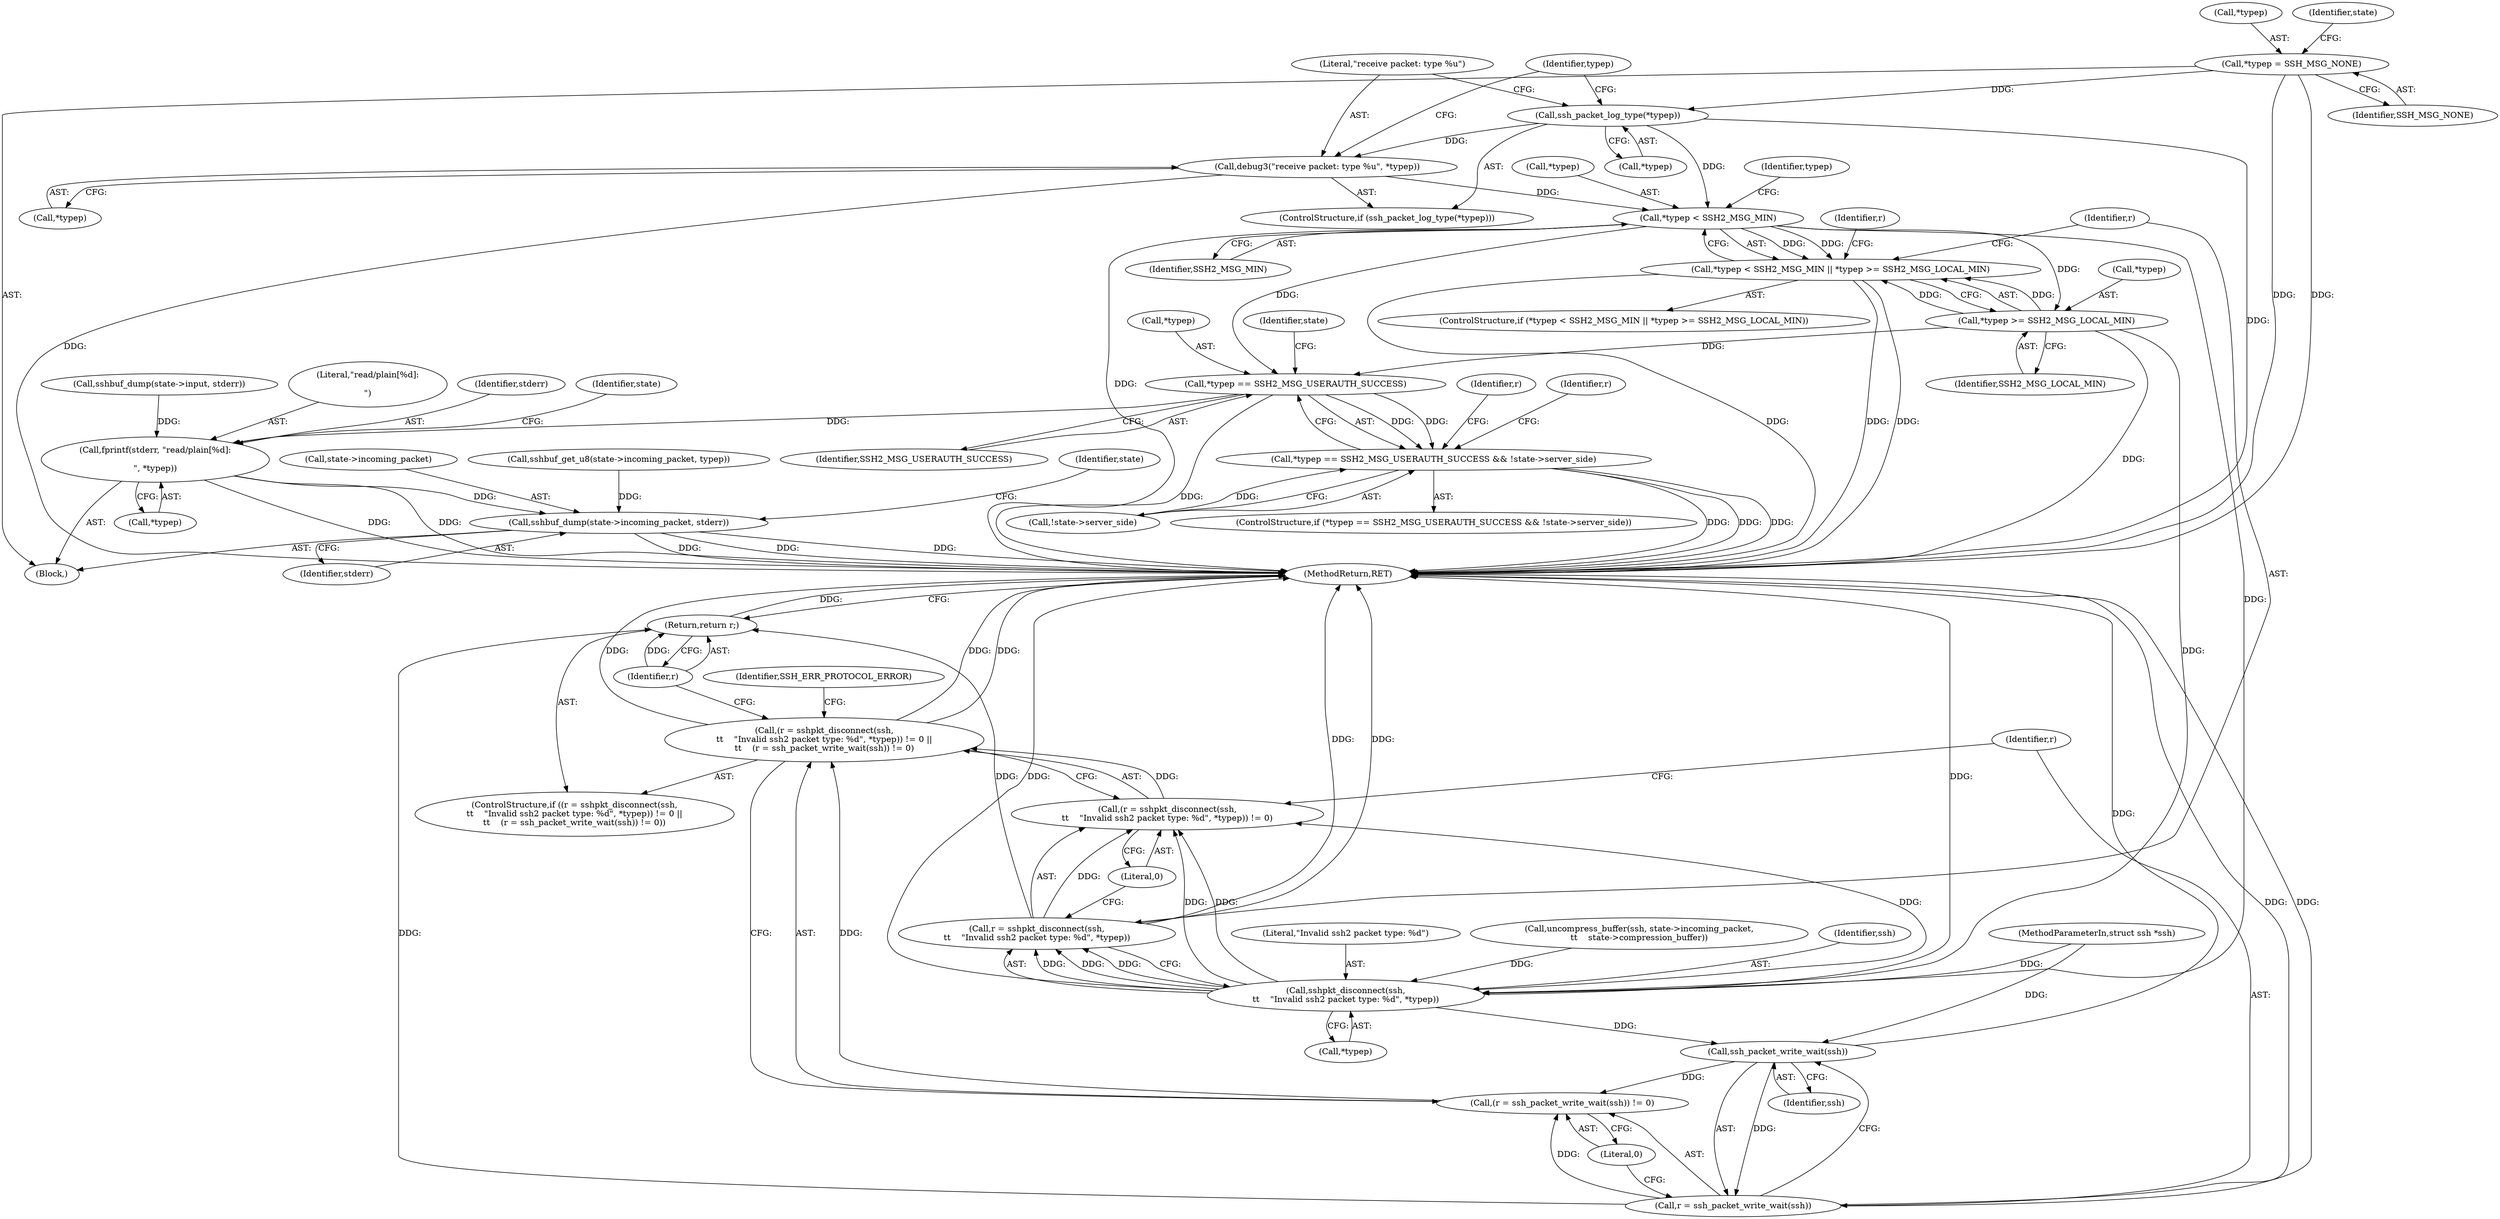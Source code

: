digraph "0_mindrot_28652bca29046f62c7045e933e6b931de1d16737_0@pointer" {
"1000151" [label="(Call,*typep = SSH_MSG_NONE)"];
"1000904" [label="(Call,ssh_packet_log_type(*typep))"];
"1000907" [label="(Call,debug3(\"receive packet: type %u\", *typep))"];
"1000913" [label="(Call,*typep < SSH2_MSG_MIN)"];
"1000912" [label="(Call,*typep < SSH2_MSG_MIN || *typep >= SSH2_MSG_LOCAL_MIN)"];
"1000917" [label="(Call,*typep >= SSH2_MSG_LOCAL_MIN)"];
"1000927" [label="(Call,sshpkt_disconnect(ssh,\n\t\t    \"Invalid ssh2 packet type: %d\", *typep))"];
"1000924" [label="(Call,(r = sshpkt_disconnect(ssh,\n\t\t    \"Invalid ssh2 packet type: %d\", *typep)) != 0)"];
"1000923" [label="(Call,(r = sshpkt_disconnect(ssh,\n\t\t    \"Invalid ssh2 packet type: %d\", *typep)) != 0 ||\n\t\t    (r = ssh_packet_write_wait(ssh)) != 0)"];
"1000925" [label="(Call,r = sshpkt_disconnect(ssh,\n\t\t    \"Invalid ssh2 packet type: %d\", *typep))"];
"1000939" [label="(Return,return r;)"];
"1000936" [label="(Call,ssh_packet_write_wait(ssh))"];
"1000933" [label="(Call,(r = ssh_packet_write_wait(ssh)) != 0)"];
"1000934" [label="(Call,r = ssh_packet_write_wait(ssh))"];
"1000949" [label="(Call,*typep == SSH2_MSG_USERAUTH_SUCCESS)"];
"1000948" [label="(Call,*typep == SSH2_MSG_USERAUTH_SUCCESS && !state->server_side)"];
"1000965" [label="(Call,fprintf(stderr, \"read/plain[%d]:\r\n\", *typep))"];
"1000970" [label="(Call,sshbuf_dump(state->incoming_packet, stderr))"];
"1000914" [label="(Call,*typep)"];
"1000953" [label="(Call,!state->server_side)"];
"1000915" [label="(Identifier,typep)"];
"1000912" [label="(Call,*typep < SSH2_MSG_MIN || *typep >= SSH2_MSG_LOCAL_MIN)"];
"1000933" [label="(Call,(r = ssh_packet_write_wait(ssh)) != 0)"];
"1000972" [label="(Identifier,state)"];
"1000948" [label="(Call,*typep == SSH2_MSG_USERAUTH_SUCCESS && !state->server_side)"];
"1000937" [label="(Identifier,ssh)"];
"1000949" [label="(Call,*typep == SSH2_MSG_USERAUTH_SUCCESS)"];
"1000934" [label="(Call,r = ssh_packet_write_wait(ssh))"];
"1000952" [label="(Identifier,SSH2_MSG_USERAUTH_SUCCESS)"];
"1000913" [label="(Call,*typep < SSH2_MSG_MIN)"];
"1000919" [label="(Identifier,typep)"];
"1000971" [label="(Call,state->incoming_packet)"];
"1000920" [label="(Identifier,SSH2_MSG_LOCAL_MIN)"];
"1000152" [label="(Call,*typep)"];
"1000118" [label="(Block,)"];
"1000938" [label="(Literal,0)"];
"1000932" [label="(Literal,0)"];
"1000924" [label="(Call,(r = sshpkt_disconnect(ssh,\n\t\t    \"Invalid ssh2 packet type: %d\", *typep)) != 0)"];
"1000955" [label="(Identifier,state)"];
"1000965" [label="(Call,fprintf(stderr, \"read/plain[%d]:\r\n\", *typep))"];
"1000926" [label="(Identifier,r)"];
"1000925" [label="(Call,r = sshpkt_disconnect(ssh,\n\t\t    \"Invalid ssh2 packet type: %d\", *typep))"];
"1000929" [label="(Literal,\"Invalid ssh2 packet type: %d\")"];
"1000520" [label="(Call,sshbuf_dump(state->input, stderr))"];
"1000907" [label="(Call,debug3(\"receive packet: type %u\", *typep))"];
"1000939" [label="(Return,return r;)"];
"1000154" [label="(Identifier,SSH_MSG_NONE)"];
"1000967" [label="(Literal,\"read/plain[%d]:\r\n\")"];
"1000916" [label="(Identifier,SSH2_MSG_MIN)"];
"1000151" [label="(Call,*typep = SSH_MSG_NONE)"];
"1000904" [label="(Call,ssh_packet_log_type(*typep))"];
"1000917" [label="(Call,*typep >= SSH2_MSG_LOCAL_MIN)"];
"1000918" [label="(Call,*typep)"];
"1000908" [label="(Literal,\"receive packet: type %u\")"];
"1000858" [label="(Call,uncompress_buffer(ssh, state->incoming_packet,\n\t\t    state->compression_buffer))"];
"1000966" [label="(Identifier,stderr)"];
"1000909" [label="(Call,*typep)"];
"1000928" [label="(Identifier,ssh)"];
"1000947" [label="(ControlStructure,if (*typep == SSH2_MSG_USERAUTH_SUCCESS && !state->server_side))"];
"1000963" [label="(Identifier,r)"];
"1000896" [label="(Call,sshbuf_get_u8(state->incoming_packet, typep))"];
"1000927" [label="(Call,sshpkt_disconnect(ssh,\n\t\t    \"Invalid ssh2 packet type: %d\", *typep))"];
"1000977" [label="(Identifier,state)"];
"1000115" [label="(MethodParameterIn,struct ssh *ssh)"];
"1000905" [label="(Call,*typep)"];
"1001000" [label="(MethodReturn,RET)"];
"1000968" [label="(Call,*typep)"];
"1000950" [label="(Call,*typep)"];
"1000958" [label="(Identifier,r)"];
"1000930" [label="(Call,*typep)"];
"1000157" [label="(Identifier,state)"];
"1000935" [label="(Identifier,r)"];
"1000911" [label="(ControlStructure,if (*typep < SSH2_MSG_MIN || *typep >= SSH2_MSG_LOCAL_MIN))"];
"1000940" [label="(Identifier,r)"];
"1000922" [label="(ControlStructure,if ((r = sshpkt_disconnect(ssh,\n\t\t    \"Invalid ssh2 packet type: %d\", *typep)) != 0 ||\n\t\t    (r = ssh_packet_write_wait(ssh)) != 0))"];
"1000942" [label="(Identifier,SSH_ERR_PROTOCOL_ERROR)"];
"1000970" [label="(Call,sshbuf_dump(state->incoming_packet, stderr))"];
"1000923" [label="(Call,(r = sshpkt_disconnect(ssh,\n\t\t    \"Invalid ssh2 packet type: %d\", *typep)) != 0 ||\n\t\t    (r = ssh_packet_write_wait(ssh)) != 0)"];
"1000945" [label="(Identifier,r)"];
"1000936" [label="(Call,ssh_packet_write_wait(ssh))"];
"1000903" [label="(ControlStructure,if (ssh_packet_log_type(*typep)))"];
"1000974" [label="(Identifier,stderr)"];
"1000151" -> "1000118"  [label="AST: "];
"1000151" -> "1000154"  [label="CFG: "];
"1000152" -> "1000151"  [label="AST: "];
"1000154" -> "1000151"  [label="AST: "];
"1000157" -> "1000151"  [label="CFG: "];
"1000151" -> "1001000"  [label="DDG: "];
"1000151" -> "1001000"  [label="DDG: "];
"1000151" -> "1000904"  [label="DDG: "];
"1000904" -> "1000903"  [label="AST: "];
"1000904" -> "1000905"  [label="CFG: "];
"1000905" -> "1000904"  [label="AST: "];
"1000908" -> "1000904"  [label="CFG: "];
"1000915" -> "1000904"  [label="CFG: "];
"1000904" -> "1001000"  [label="DDG: "];
"1000904" -> "1000907"  [label="DDG: "];
"1000904" -> "1000913"  [label="DDG: "];
"1000907" -> "1000903"  [label="AST: "];
"1000907" -> "1000909"  [label="CFG: "];
"1000908" -> "1000907"  [label="AST: "];
"1000909" -> "1000907"  [label="AST: "];
"1000915" -> "1000907"  [label="CFG: "];
"1000907" -> "1001000"  [label="DDG: "];
"1000907" -> "1000913"  [label="DDG: "];
"1000913" -> "1000912"  [label="AST: "];
"1000913" -> "1000916"  [label="CFG: "];
"1000914" -> "1000913"  [label="AST: "];
"1000916" -> "1000913"  [label="AST: "];
"1000919" -> "1000913"  [label="CFG: "];
"1000912" -> "1000913"  [label="CFG: "];
"1000913" -> "1001000"  [label="DDG: "];
"1000913" -> "1000912"  [label="DDG: "];
"1000913" -> "1000912"  [label="DDG: "];
"1000913" -> "1000917"  [label="DDG: "];
"1000913" -> "1000927"  [label="DDG: "];
"1000913" -> "1000949"  [label="DDG: "];
"1000912" -> "1000911"  [label="AST: "];
"1000912" -> "1000917"  [label="CFG: "];
"1000917" -> "1000912"  [label="AST: "];
"1000926" -> "1000912"  [label="CFG: "];
"1000945" -> "1000912"  [label="CFG: "];
"1000912" -> "1001000"  [label="DDG: "];
"1000912" -> "1001000"  [label="DDG: "];
"1000912" -> "1001000"  [label="DDG: "];
"1000917" -> "1000912"  [label="DDG: "];
"1000917" -> "1000912"  [label="DDG: "];
"1000917" -> "1000920"  [label="CFG: "];
"1000918" -> "1000917"  [label="AST: "];
"1000920" -> "1000917"  [label="AST: "];
"1000917" -> "1001000"  [label="DDG: "];
"1000917" -> "1000927"  [label="DDG: "];
"1000917" -> "1000949"  [label="DDG: "];
"1000927" -> "1000925"  [label="AST: "];
"1000927" -> "1000930"  [label="CFG: "];
"1000928" -> "1000927"  [label="AST: "];
"1000929" -> "1000927"  [label="AST: "];
"1000930" -> "1000927"  [label="AST: "];
"1000925" -> "1000927"  [label="CFG: "];
"1000927" -> "1001000"  [label="DDG: "];
"1000927" -> "1001000"  [label="DDG: "];
"1000927" -> "1000924"  [label="DDG: "];
"1000927" -> "1000924"  [label="DDG: "];
"1000927" -> "1000924"  [label="DDG: "];
"1000927" -> "1000925"  [label="DDG: "];
"1000927" -> "1000925"  [label="DDG: "];
"1000927" -> "1000925"  [label="DDG: "];
"1000858" -> "1000927"  [label="DDG: "];
"1000115" -> "1000927"  [label="DDG: "];
"1000927" -> "1000936"  [label="DDG: "];
"1000924" -> "1000923"  [label="AST: "];
"1000924" -> "1000932"  [label="CFG: "];
"1000925" -> "1000924"  [label="AST: "];
"1000932" -> "1000924"  [label="AST: "];
"1000935" -> "1000924"  [label="CFG: "];
"1000923" -> "1000924"  [label="CFG: "];
"1000924" -> "1000923"  [label="DDG: "];
"1000925" -> "1000924"  [label="DDG: "];
"1000923" -> "1000922"  [label="AST: "];
"1000923" -> "1000933"  [label="CFG: "];
"1000933" -> "1000923"  [label="AST: "];
"1000940" -> "1000923"  [label="CFG: "];
"1000942" -> "1000923"  [label="CFG: "];
"1000923" -> "1001000"  [label="DDG: "];
"1000923" -> "1001000"  [label="DDG: "];
"1000923" -> "1001000"  [label="DDG: "];
"1000933" -> "1000923"  [label="DDG: "];
"1000926" -> "1000925"  [label="AST: "];
"1000932" -> "1000925"  [label="CFG: "];
"1000925" -> "1001000"  [label="DDG: "];
"1000925" -> "1001000"  [label="DDG: "];
"1000925" -> "1000939"  [label="DDG: "];
"1000939" -> "1000922"  [label="AST: "];
"1000939" -> "1000940"  [label="CFG: "];
"1000940" -> "1000939"  [label="AST: "];
"1001000" -> "1000939"  [label="CFG: "];
"1000939" -> "1001000"  [label="DDG: "];
"1000940" -> "1000939"  [label="DDG: "];
"1000934" -> "1000939"  [label="DDG: "];
"1000936" -> "1000934"  [label="AST: "];
"1000936" -> "1000937"  [label="CFG: "];
"1000937" -> "1000936"  [label="AST: "];
"1000934" -> "1000936"  [label="CFG: "];
"1000936" -> "1001000"  [label="DDG: "];
"1000936" -> "1000933"  [label="DDG: "];
"1000936" -> "1000934"  [label="DDG: "];
"1000115" -> "1000936"  [label="DDG: "];
"1000933" -> "1000938"  [label="CFG: "];
"1000934" -> "1000933"  [label="AST: "];
"1000938" -> "1000933"  [label="AST: "];
"1000934" -> "1000933"  [label="DDG: "];
"1000935" -> "1000934"  [label="AST: "];
"1000938" -> "1000934"  [label="CFG: "];
"1000934" -> "1001000"  [label="DDG: "];
"1000934" -> "1001000"  [label="DDG: "];
"1000949" -> "1000948"  [label="AST: "];
"1000949" -> "1000952"  [label="CFG: "];
"1000950" -> "1000949"  [label="AST: "];
"1000952" -> "1000949"  [label="AST: "];
"1000955" -> "1000949"  [label="CFG: "];
"1000948" -> "1000949"  [label="CFG: "];
"1000949" -> "1001000"  [label="DDG: "];
"1000949" -> "1000948"  [label="DDG: "];
"1000949" -> "1000948"  [label="DDG: "];
"1000949" -> "1000965"  [label="DDG: "];
"1000948" -> "1000947"  [label="AST: "];
"1000948" -> "1000953"  [label="CFG: "];
"1000953" -> "1000948"  [label="AST: "];
"1000958" -> "1000948"  [label="CFG: "];
"1000963" -> "1000948"  [label="CFG: "];
"1000948" -> "1001000"  [label="DDG: "];
"1000948" -> "1001000"  [label="DDG: "];
"1000948" -> "1001000"  [label="DDG: "];
"1000953" -> "1000948"  [label="DDG: "];
"1000965" -> "1000118"  [label="AST: "];
"1000965" -> "1000968"  [label="CFG: "];
"1000966" -> "1000965"  [label="AST: "];
"1000967" -> "1000965"  [label="AST: "];
"1000968" -> "1000965"  [label="AST: "];
"1000972" -> "1000965"  [label="CFG: "];
"1000965" -> "1001000"  [label="DDG: "];
"1000965" -> "1001000"  [label="DDG: "];
"1000520" -> "1000965"  [label="DDG: "];
"1000965" -> "1000970"  [label="DDG: "];
"1000970" -> "1000118"  [label="AST: "];
"1000970" -> "1000974"  [label="CFG: "];
"1000971" -> "1000970"  [label="AST: "];
"1000974" -> "1000970"  [label="AST: "];
"1000977" -> "1000970"  [label="CFG: "];
"1000970" -> "1001000"  [label="DDG: "];
"1000970" -> "1001000"  [label="DDG: "];
"1000970" -> "1001000"  [label="DDG: "];
"1000896" -> "1000970"  [label="DDG: "];
}
